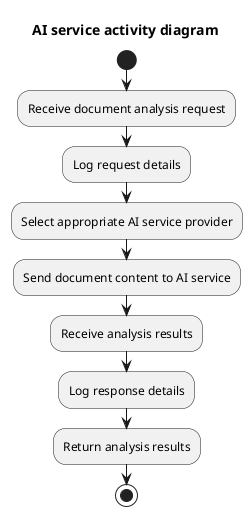 @startuml AIServiceActivityDiagram
title AI service activity diagram
start
:Receive document analysis request;
:Log request details;
:Select appropriate AI service provider;
:Send document content to AI service;
:Receive analysis results;
:Log response details;
:Return analysis results;
stop
@enduml